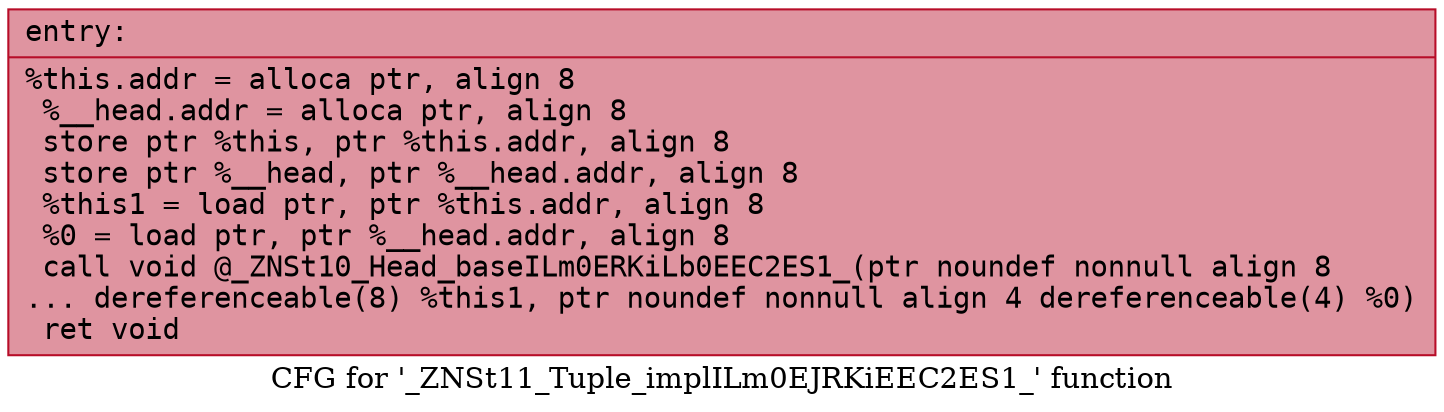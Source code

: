 digraph "CFG for '_ZNSt11_Tuple_implILm0EJRKiEEC2ES1_' function" {
	label="CFG for '_ZNSt11_Tuple_implILm0EJRKiEEC2ES1_' function";

	Node0x55ba30580140 [shape=record,color="#b70d28ff", style=filled, fillcolor="#b70d2870" fontname="Courier",label="{entry:\l|  %this.addr = alloca ptr, align 8\l  %__head.addr = alloca ptr, align 8\l  store ptr %this, ptr %this.addr, align 8\l  store ptr %__head, ptr %__head.addr, align 8\l  %this1 = load ptr, ptr %this.addr, align 8\l  %0 = load ptr, ptr %__head.addr, align 8\l  call void @_ZNSt10_Head_baseILm0ERKiLb0EEC2ES1_(ptr noundef nonnull align 8\l... dereferenceable(8) %this1, ptr noundef nonnull align 4 dereferenceable(4) %0)\l  ret void\l}"];
}

